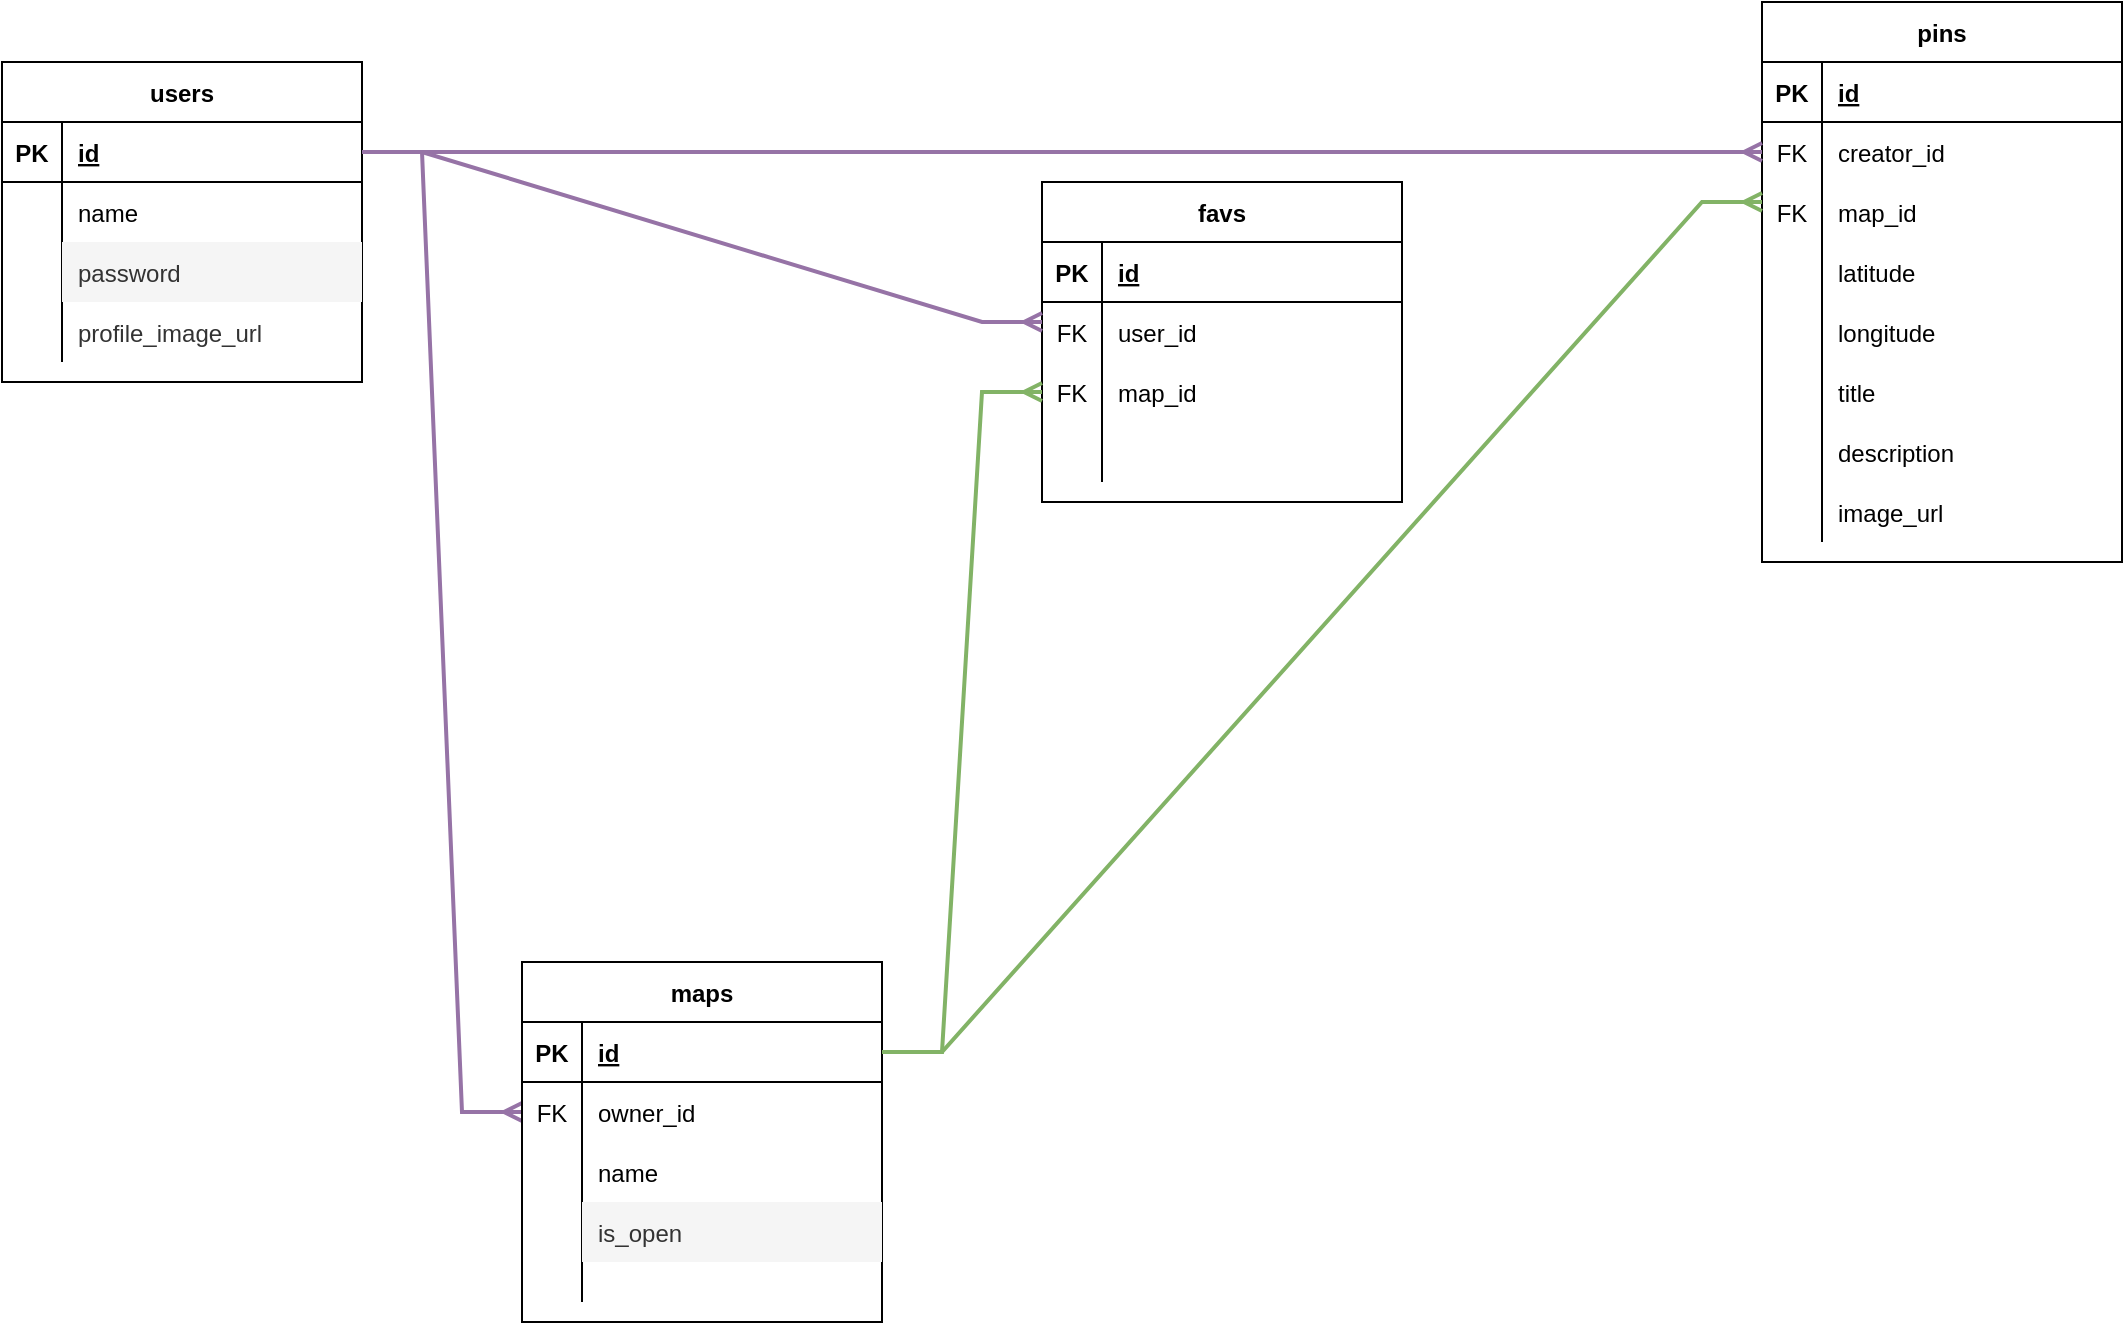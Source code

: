 <mxfile version="17.2.4" type="device"><diagram id="1KfLQPlMEXd0Cl8F74Mz" name="Page-1"><mxGraphModel dx="1211" dy="786" grid="1" gridSize="10" guides="1" tooltips="1" connect="1" arrows="1" fold="1" page="1" pageScale="1" pageWidth="1100" pageHeight="850" math="0" shadow="0"><root><mxCell id="0"/><mxCell id="1" parent="0"/><mxCell id="fwFeG_uhYP0_xYIDxH3w-1" value="" style="edgeStyle=entityRelationEdgeStyle;fontSize=12;html=1;endArrow=ERmany;rounded=0;exitX=1;exitY=0.5;exitDx=0;exitDy=0;entryX=0;entryY=0.5;entryDx=0;entryDy=0;fillColor=#e1d5e7;strokeColor=#9673a6;strokeWidth=2;" parent="1" source="fwFeG_uhYP0_xYIDxH3w-3" target="fwFeG_uhYP0_xYIDxH3w-19" edge="1"><mxGeometry width="100" height="100" relative="1" as="geometry"><mxPoint x="350" y="310" as="sourcePoint"/><mxPoint x="450" y="210" as="targetPoint"/></mxGeometry></mxCell><mxCell id="fwFeG_uhYP0_xYIDxH3w-2" value="users" style="shape=table;startSize=30;container=1;collapsible=1;childLayout=tableLayout;fixedRows=1;rowLines=0;fontStyle=1;align=center;resizeLast=1;" parent="1" vertex="1"><mxGeometry x="20" y="130" width="180" height="160" as="geometry"/></mxCell><mxCell id="fwFeG_uhYP0_xYIDxH3w-3" value="" style="shape=tableRow;horizontal=0;startSize=0;swimlaneHead=0;swimlaneBody=0;fillColor=none;collapsible=0;dropTarget=0;points=[[0,0.5],[1,0.5]];portConstraint=eastwest;top=0;left=0;right=0;bottom=1;" parent="fwFeG_uhYP0_xYIDxH3w-2" vertex="1"><mxGeometry y="30" width="180" height="30" as="geometry"/></mxCell><mxCell id="fwFeG_uhYP0_xYIDxH3w-4" value="PK" style="shape=partialRectangle;connectable=0;fillColor=none;top=0;left=0;bottom=0;right=0;fontStyle=1;overflow=hidden;" parent="fwFeG_uhYP0_xYIDxH3w-3" vertex="1"><mxGeometry width="30" height="30" as="geometry"><mxRectangle width="30" height="30" as="alternateBounds"/></mxGeometry></mxCell><mxCell id="fwFeG_uhYP0_xYIDxH3w-5" value="id" style="shape=partialRectangle;connectable=0;fillColor=none;top=0;left=0;bottom=0;right=0;align=left;spacingLeft=6;fontStyle=5;overflow=hidden;" parent="fwFeG_uhYP0_xYIDxH3w-3" vertex="1"><mxGeometry x="30" width="150" height="30" as="geometry"><mxRectangle width="150" height="30" as="alternateBounds"/></mxGeometry></mxCell><mxCell id="fwFeG_uhYP0_xYIDxH3w-6" value="" style="shape=tableRow;horizontal=0;startSize=0;swimlaneHead=0;swimlaneBody=0;fillColor=none;collapsible=0;dropTarget=0;points=[[0,0.5],[1,0.5]];portConstraint=eastwest;top=0;left=0;right=0;bottom=0;" parent="fwFeG_uhYP0_xYIDxH3w-2" vertex="1"><mxGeometry y="60" width="180" height="30" as="geometry"/></mxCell><mxCell id="fwFeG_uhYP0_xYIDxH3w-7" value="" style="shape=partialRectangle;connectable=0;fillColor=none;top=0;left=0;bottom=0;right=0;editable=1;overflow=hidden;" parent="fwFeG_uhYP0_xYIDxH3w-6" vertex="1"><mxGeometry width="30" height="30" as="geometry"><mxRectangle width="30" height="30" as="alternateBounds"/></mxGeometry></mxCell><mxCell id="fwFeG_uhYP0_xYIDxH3w-8" value="name" style="shape=partialRectangle;connectable=0;fillColor=none;top=0;left=0;bottom=0;right=0;align=left;spacingLeft=6;overflow=hidden;" parent="fwFeG_uhYP0_xYIDxH3w-6" vertex="1"><mxGeometry x="30" width="150" height="30" as="geometry"><mxRectangle width="150" height="30" as="alternateBounds"/></mxGeometry></mxCell><mxCell id="fwFeG_uhYP0_xYIDxH3w-9" value="" style="shape=tableRow;horizontal=0;startSize=0;swimlaneHead=0;swimlaneBody=0;fillColor=none;collapsible=0;dropTarget=0;points=[[0,0.5],[1,0.5]];portConstraint=eastwest;top=0;left=0;right=0;bottom=0;" parent="fwFeG_uhYP0_xYIDxH3w-2" vertex="1"><mxGeometry y="90" width="180" height="30" as="geometry"/></mxCell><mxCell id="fwFeG_uhYP0_xYIDxH3w-10" value="" style="shape=partialRectangle;connectable=0;fillColor=none;top=0;left=0;bottom=0;right=0;editable=1;overflow=hidden;" parent="fwFeG_uhYP0_xYIDxH3w-9" vertex="1"><mxGeometry width="30" height="30" as="geometry"><mxRectangle width="30" height="30" as="alternateBounds"/></mxGeometry></mxCell><mxCell id="fwFeG_uhYP0_xYIDxH3w-11" value="password" style="shape=partialRectangle;connectable=0;fillColor=#f5f5f5;top=0;left=0;bottom=0;right=0;align=left;spacingLeft=6;overflow=hidden;fontColor=#333333;strokeColor=#666666;" parent="fwFeG_uhYP0_xYIDxH3w-9" vertex="1"><mxGeometry x="30" width="150" height="30" as="geometry"><mxRectangle width="150" height="30" as="alternateBounds"/></mxGeometry></mxCell><mxCell id="fwFeG_uhYP0_xYIDxH3w-12" value="" style="shape=tableRow;horizontal=0;startSize=0;swimlaneHead=0;swimlaneBody=0;fillColor=none;collapsible=0;dropTarget=0;points=[[0,0.5],[1,0.5]];portConstraint=eastwest;top=0;left=0;right=0;bottom=0;" parent="fwFeG_uhYP0_xYIDxH3w-2" vertex="1"><mxGeometry y="120" width="180" height="30" as="geometry"/></mxCell><mxCell id="fwFeG_uhYP0_xYIDxH3w-13" value="" style="shape=partialRectangle;connectable=0;fillColor=none;top=0;left=0;bottom=0;right=0;editable=1;overflow=hidden;" parent="fwFeG_uhYP0_xYIDxH3w-12" vertex="1"><mxGeometry width="30" height="30" as="geometry"><mxRectangle width="30" height="30" as="alternateBounds"/></mxGeometry></mxCell><mxCell id="fwFeG_uhYP0_xYIDxH3w-14" value="profile_image_url" style="shape=partialRectangle;connectable=0;fillColor=none;top=0;left=0;bottom=0;right=0;align=left;spacingLeft=6;overflow=hidden;fontColor=#333333;strokeColor=#666666;" parent="fwFeG_uhYP0_xYIDxH3w-12" vertex="1"><mxGeometry x="30" width="150" height="30" as="geometry"><mxRectangle width="150" height="30" as="alternateBounds"/></mxGeometry></mxCell><mxCell id="fwFeG_uhYP0_xYIDxH3w-15" value="maps" style="shape=table;startSize=30;container=1;collapsible=1;childLayout=tableLayout;fixedRows=1;rowLines=0;fontStyle=1;align=center;resizeLast=1;" parent="1" vertex="1"><mxGeometry x="280" y="580" width="180" height="180" as="geometry"/></mxCell><mxCell id="fwFeG_uhYP0_xYIDxH3w-16" value="" style="shape=tableRow;horizontal=0;startSize=0;swimlaneHead=0;swimlaneBody=0;fillColor=none;collapsible=0;dropTarget=0;points=[[0,0.5],[1,0.5]];portConstraint=eastwest;top=0;left=0;right=0;bottom=1;" parent="fwFeG_uhYP0_xYIDxH3w-15" vertex="1"><mxGeometry y="30" width="180" height="30" as="geometry"/></mxCell><mxCell id="fwFeG_uhYP0_xYIDxH3w-17" value="PK" style="shape=partialRectangle;connectable=0;fillColor=none;top=0;left=0;bottom=0;right=0;fontStyle=1;overflow=hidden;" parent="fwFeG_uhYP0_xYIDxH3w-16" vertex="1"><mxGeometry width="30" height="30" as="geometry"><mxRectangle width="30" height="30" as="alternateBounds"/></mxGeometry></mxCell><mxCell id="fwFeG_uhYP0_xYIDxH3w-18" value="id" style="shape=partialRectangle;connectable=0;fillColor=none;top=0;left=0;bottom=0;right=0;align=left;spacingLeft=6;fontStyle=5;overflow=hidden;" parent="fwFeG_uhYP0_xYIDxH3w-16" vertex="1"><mxGeometry x="30" width="150" height="30" as="geometry"><mxRectangle width="150" height="30" as="alternateBounds"/></mxGeometry></mxCell><mxCell id="fwFeG_uhYP0_xYIDxH3w-19" value="" style="shape=tableRow;horizontal=0;startSize=0;swimlaneHead=0;swimlaneBody=0;fillColor=none;collapsible=0;dropTarget=0;points=[[0,0.5],[1,0.5]];portConstraint=eastwest;top=0;left=0;right=0;bottom=0;" parent="fwFeG_uhYP0_xYIDxH3w-15" vertex="1"><mxGeometry y="60" width="180" height="30" as="geometry"/></mxCell><mxCell id="fwFeG_uhYP0_xYIDxH3w-20" value="FK" style="shape=partialRectangle;connectable=0;fillColor=none;top=0;left=0;bottom=0;right=0;editable=1;overflow=hidden;" parent="fwFeG_uhYP0_xYIDxH3w-19" vertex="1"><mxGeometry width="30" height="30" as="geometry"><mxRectangle width="30" height="30" as="alternateBounds"/></mxGeometry></mxCell><mxCell id="fwFeG_uhYP0_xYIDxH3w-21" value="owner_id" style="shape=partialRectangle;connectable=0;fillColor=none;top=0;left=0;bottom=0;right=0;align=left;spacingLeft=6;overflow=hidden;" parent="fwFeG_uhYP0_xYIDxH3w-19" vertex="1"><mxGeometry x="30" width="150" height="30" as="geometry"><mxRectangle width="150" height="30" as="alternateBounds"/></mxGeometry></mxCell><mxCell id="fwFeG_uhYP0_xYIDxH3w-25" value="" style="shape=tableRow;horizontal=0;startSize=0;swimlaneHead=0;swimlaneBody=0;fillColor=none;collapsible=0;dropTarget=0;points=[[0,0.5],[1,0.5]];portConstraint=eastwest;top=0;left=0;right=0;bottom=0;" parent="fwFeG_uhYP0_xYIDxH3w-15" vertex="1"><mxGeometry y="90" width="180" height="30" as="geometry"/></mxCell><mxCell id="fwFeG_uhYP0_xYIDxH3w-26" value="" style="shape=partialRectangle;connectable=0;fillColor=none;top=0;left=0;bottom=0;right=0;editable=1;overflow=hidden;" parent="fwFeG_uhYP0_xYIDxH3w-25" vertex="1"><mxGeometry width="30" height="30" as="geometry"><mxRectangle width="30" height="30" as="alternateBounds"/></mxGeometry></mxCell><mxCell id="fwFeG_uhYP0_xYIDxH3w-27" value="name" style="shape=partialRectangle;connectable=0;fillColor=none;top=0;left=0;bottom=0;right=0;align=left;spacingLeft=6;overflow=hidden;" parent="fwFeG_uhYP0_xYIDxH3w-25" vertex="1"><mxGeometry x="30" width="150" height="30" as="geometry"><mxRectangle width="150" height="30" as="alternateBounds"/></mxGeometry></mxCell><mxCell id="fwFeG_uhYP0_xYIDxH3w-67" value="" style="shape=tableRow;horizontal=0;startSize=0;swimlaneHead=0;swimlaneBody=0;fillColor=none;collapsible=0;dropTarget=0;points=[[0,0.5],[1,0.5]];portConstraint=eastwest;top=0;left=0;right=0;bottom=0;" parent="fwFeG_uhYP0_xYIDxH3w-15" vertex="1"><mxGeometry y="120" width="180" height="30" as="geometry"/></mxCell><mxCell id="fwFeG_uhYP0_xYIDxH3w-68" value="" style="shape=partialRectangle;connectable=0;fillColor=none;top=0;left=0;bottom=0;right=0;editable=1;overflow=hidden;" parent="fwFeG_uhYP0_xYIDxH3w-67" vertex="1"><mxGeometry width="30" height="30" as="geometry"><mxRectangle width="30" height="30" as="alternateBounds"/></mxGeometry></mxCell><mxCell id="fwFeG_uhYP0_xYIDxH3w-69" value="is_open" style="shape=partialRectangle;connectable=0;fillColor=#f5f5f5;top=0;left=0;bottom=0;right=0;align=left;spacingLeft=6;overflow=hidden;fontColor=#333333;strokeColor=#666666;" parent="fwFeG_uhYP0_xYIDxH3w-67" vertex="1"><mxGeometry x="30" width="150" height="30" as="geometry"><mxRectangle width="150" height="30" as="alternateBounds"/></mxGeometry></mxCell><mxCell id="fwFeG_uhYP0_xYIDxH3w-22" value="" style="shape=tableRow;horizontal=0;startSize=0;swimlaneHead=0;swimlaneBody=0;fillColor=none;collapsible=0;dropTarget=0;points=[[0,0.5],[1,0.5]];portConstraint=eastwest;top=0;left=0;right=0;bottom=0;" parent="fwFeG_uhYP0_xYIDxH3w-15" vertex="1"><mxGeometry y="150" width="180" height="20" as="geometry"/></mxCell><mxCell id="fwFeG_uhYP0_xYIDxH3w-23" value="" style="shape=partialRectangle;connectable=0;fillColor=none;top=0;left=0;bottom=0;right=0;editable=1;overflow=hidden;" parent="fwFeG_uhYP0_xYIDxH3w-22" vertex="1"><mxGeometry width="30" height="20" as="geometry"><mxRectangle width="30" height="20" as="alternateBounds"/></mxGeometry></mxCell><mxCell id="fwFeG_uhYP0_xYIDxH3w-24" value="" style="shape=partialRectangle;connectable=0;fillColor=none;top=0;left=0;bottom=0;right=0;align=left;spacingLeft=6;overflow=hidden;fontColor=#333333;strokeColor=#666666;" parent="fwFeG_uhYP0_xYIDxH3w-22" vertex="1"><mxGeometry x="30" width="150" height="20" as="geometry"><mxRectangle width="150" height="20" as="alternateBounds"/></mxGeometry></mxCell><mxCell id="fwFeG_uhYP0_xYIDxH3w-28" value="favs" style="shape=table;startSize=30;container=1;collapsible=1;childLayout=tableLayout;fixedRows=1;rowLines=0;fontStyle=1;align=center;resizeLast=1;" parent="1" vertex="1"><mxGeometry x="540" y="190" width="180" height="160" as="geometry"/></mxCell><mxCell id="fwFeG_uhYP0_xYIDxH3w-29" value="" style="shape=tableRow;horizontal=0;startSize=0;swimlaneHead=0;swimlaneBody=0;fillColor=none;collapsible=0;dropTarget=0;points=[[0,0.5],[1,0.5]];portConstraint=eastwest;top=0;left=0;right=0;bottom=1;" parent="fwFeG_uhYP0_xYIDxH3w-28" vertex="1"><mxGeometry y="30" width="180" height="30" as="geometry"/></mxCell><mxCell id="fwFeG_uhYP0_xYIDxH3w-30" value="PK" style="shape=partialRectangle;connectable=0;fillColor=none;top=0;left=0;bottom=0;right=0;fontStyle=1;overflow=hidden;" parent="fwFeG_uhYP0_xYIDxH3w-29" vertex="1"><mxGeometry width="30" height="30" as="geometry"><mxRectangle width="30" height="30" as="alternateBounds"/></mxGeometry></mxCell><mxCell id="fwFeG_uhYP0_xYIDxH3w-31" value="id" style="shape=partialRectangle;connectable=0;fillColor=none;top=0;left=0;bottom=0;right=0;align=left;spacingLeft=6;fontStyle=5;overflow=hidden;" parent="fwFeG_uhYP0_xYIDxH3w-29" vertex="1"><mxGeometry x="30" width="150" height="30" as="geometry"><mxRectangle width="150" height="30" as="alternateBounds"/></mxGeometry></mxCell><mxCell id="fwFeG_uhYP0_xYIDxH3w-32" value="" style="shape=tableRow;horizontal=0;startSize=0;swimlaneHead=0;swimlaneBody=0;fillColor=none;collapsible=0;dropTarget=0;points=[[0,0.5],[1,0.5]];portConstraint=eastwest;top=0;left=0;right=0;bottom=0;" parent="fwFeG_uhYP0_xYIDxH3w-28" vertex="1"><mxGeometry y="60" width="180" height="30" as="geometry"/></mxCell><mxCell id="fwFeG_uhYP0_xYIDxH3w-33" value="FK" style="shape=partialRectangle;connectable=0;fillColor=none;top=0;left=0;bottom=0;right=0;editable=1;overflow=hidden;" parent="fwFeG_uhYP0_xYIDxH3w-32" vertex="1"><mxGeometry width="30" height="30" as="geometry"><mxRectangle width="30" height="30" as="alternateBounds"/></mxGeometry></mxCell><mxCell id="fwFeG_uhYP0_xYIDxH3w-34" value="user_id" style="shape=partialRectangle;connectable=0;fillColor=none;top=0;left=0;bottom=0;right=0;align=left;spacingLeft=6;overflow=hidden;" parent="fwFeG_uhYP0_xYIDxH3w-32" vertex="1"><mxGeometry x="30" width="150" height="30" as="geometry"><mxRectangle width="150" height="30" as="alternateBounds"/></mxGeometry></mxCell><mxCell id="fwFeG_uhYP0_xYIDxH3w-35" value="" style="shape=tableRow;horizontal=0;startSize=0;swimlaneHead=0;swimlaneBody=0;fillColor=none;collapsible=0;dropTarget=0;points=[[0,0.5],[1,0.5]];portConstraint=eastwest;top=0;left=0;right=0;bottom=0;" parent="fwFeG_uhYP0_xYIDxH3w-28" vertex="1"><mxGeometry y="90" width="180" height="30" as="geometry"/></mxCell><mxCell id="fwFeG_uhYP0_xYIDxH3w-36" value="FK" style="shape=partialRectangle;connectable=0;fillColor=none;top=0;left=0;bottom=0;right=0;editable=1;overflow=hidden;" parent="fwFeG_uhYP0_xYIDxH3w-35" vertex="1"><mxGeometry width="30" height="30" as="geometry"><mxRectangle width="30" height="30" as="alternateBounds"/></mxGeometry></mxCell><mxCell id="fwFeG_uhYP0_xYIDxH3w-37" value="map_id" style="shape=partialRectangle;connectable=0;fillColor=none;top=0;left=0;bottom=0;right=0;align=left;spacingLeft=6;overflow=hidden;" parent="fwFeG_uhYP0_xYIDxH3w-35" vertex="1"><mxGeometry x="30" width="150" height="30" as="geometry"><mxRectangle width="150" height="30" as="alternateBounds"/></mxGeometry></mxCell><mxCell id="fwFeG_uhYP0_xYIDxH3w-38" value="" style="shape=tableRow;horizontal=0;startSize=0;swimlaneHead=0;swimlaneBody=0;fillColor=none;collapsible=0;dropTarget=0;points=[[0,0.5],[1,0.5]];portConstraint=eastwest;top=0;left=0;right=0;bottom=0;" parent="fwFeG_uhYP0_xYIDxH3w-28" vertex="1"><mxGeometry y="120" width="180" height="30" as="geometry"/></mxCell><mxCell id="fwFeG_uhYP0_xYIDxH3w-39" value="" style="shape=partialRectangle;connectable=0;fillColor=none;top=0;left=0;bottom=0;right=0;editable=1;overflow=hidden;" parent="fwFeG_uhYP0_xYIDxH3w-38" vertex="1"><mxGeometry width="30" height="30" as="geometry"><mxRectangle width="30" height="30" as="alternateBounds"/></mxGeometry></mxCell><mxCell id="fwFeG_uhYP0_xYIDxH3w-40" value="" style="shape=partialRectangle;connectable=0;fillColor=none;top=0;left=0;bottom=0;right=0;align=left;spacingLeft=6;overflow=hidden;fontColor=#333333;strokeColor=#666666;" parent="fwFeG_uhYP0_xYIDxH3w-38" vertex="1"><mxGeometry x="30" width="150" height="30" as="geometry"><mxRectangle width="150" height="30" as="alternateBounds"/></mxGeometry></mxCell><mxCell id="fwFeG_uhYP0_xYIDxH3w-41" value="pins" style="shape=table;startSize=30;container=1;collapsible=1;childLayout=tableLayout;fixedRows=1;rowLines=0;fontStyle=1;align=center;resizeLast=1;" parent="1" vertex="1"><mxGeometry x="900" y="100" width="180" height="280" as="geometry"/></mxCell><mxCell id="fwFeG_uhYP0_xYIDxH3w-42" value="" style="shape=tableRow;horizontal=0;startSize=0;swimlaneHead=0;swimlaneBody=0;fillColor=none;collapsible=0;dropTarget=0;points=[[0,0.5],[1,0.5]];portConstraint=eastwest;top=0;left=0;right=0;bottom=1;" parent="fwFeG_uhYP0_xYIDxH3w-41" vertex="1"><mxGeometry y="30" width="180" height="30" as="geometry"/></mxCell><mxCell id="fwFeG_uhYP0_xYIDxH3w-43" value="PK" style="shape=partialRectangle;connectable=0;fillColor=none;top=0;left=0;bottom=0;right=0;fontStyle=1;overflow=hidden;" parent="fwFeG_uhYP0_xYIDxH3w-42" vertex="1"><mxGeometry width="30" height="30" as="geometry"><mxRectangle width="30" height="30" as="alternateBounds"/></mxGeometry></mxCell><mxCell id="fwFeG_uhYP0_xYIDxH3w-44" value="id" style="shape=partialRectangle;connectable=0;fillColor=none;top=0;left=0;bottom=0;right=0;align=left;spacingLeft=6;fontStyle=5;overflow=hidden;" parent="fwFeG_uhYP0_xYIDxH3w-42" vertex="1"><mxGeometry x="30" width="150" height="30" as="geometry"><mxRectangle width="150" height="30" as="alternateBounds"/></mxGeometry></mxCell><mxCell id="fwFeG_uhYP0_xYIDxH3w-45" value="" style="shape=tableRow;horizontal=0;startSize=0;swimlaneHead=0;swimlaneBody=0;fillColor=none;collapsible=0;dropTarget=0;points=[[0,0.5],[1,0.5]];portConstraint=eastwest;top=0;left=0;right=0;bottom=0;" parent="fwFeG_uhYP0_xYIDxH3w-41" vertex="1"><mxGeometry y="60" width="180" height="30" as="geometry"/></mxCell><mxCell id="fwFeG_uhYP0_xYIDxH3w-46" value="FK" style="shape=partialRectangle;connectable=0;fillColor=none;top=0;left=0;bottom=0;right=0;editable=1;overflow=hidden;" parent="fwFeG_uhYP0_xYIDxH3w-45" vertex="1"><mxGeometry width="30" height="30" as="geometry"><mxRectangle width="30" height="30" as="alternateBounds"/></mxGeometry></mxCell><mxCell id="fwFeG_uhYP0_xYIDxH3w-47" value="creator_id" style="shape=partialRectangle;connectable=0;fillColor=none;top=0;left=0;bottom=0;right=0;align=left;spacingLeft=6;overflow=hidden;" parent="fwFeG_uhYP0_xYIDxH3w-45" vertex="1"><mxGeometry x="30" width="150" height="30" as="geometry"><mxRectangle width="150" height="30" as="alternateBounds"/></mxGeometry></mxCell><mxCell id="fwFeG_uhYP0_xYIDxH3w-48" value="" style="shape=tableRow;horizontal=0;startSize=0;swimlaneHead=0;swimlaneBody=0;fillColor=none;collapsible=0;dropTarget=0;points=[[0,0.5],[1,0.5]];portConstraint=eastwest;top=0;left=0;right=0;bottom=0;" parent="fwFeG_uhYP0_xYIDxH3w-41" vertex="1"><mxGeometry y="90" width="180" height="30" as="geometry"/></mxCell><mxCell id="fwFeG_uhYP0_xYIDxH3w-49" value="FK" style="shape=partialRectangle;connectable=0;fillColor=none;top=0;left=0;bottom=0;right=0;editable=1;overflow=hidden;" parent="fwFeG_uhYP0_xYIDxH3w-48" vertex="1"><mxGeometry width="30" height="30" as="geometry"><mxRectangle width="30" height="30" as="alternateBounds"/></mxGeometry></mxCell><mxCell id="fwFeG_uhYP0_xYIDxH3w-50" value="map_id" style="shape=partialRectangle;connectable=0;fillColor=none;top=0;left=0;bottom=0;right=0;align=left;spacingLeft=6;overflow=hidden;" parent="fwFeG_uhYP0_xYIDxH3w-48" vertex="1"><mxGeometry x="30" width="150" height="30" as="geometry"><mxRectangle width="150" height="30" as="alternateBounds"/></mxGeometry></mxCell><mxCell id="fwFeG_uhYP0_xYIDxH3w-51" value="" style="shape=tableRow;horizontal=0;startSize=0;swimlaneHead=0;swimlaneBody=0;fillColor=none;collapsible=0;dropTarget=0;points=[[0,0.5],[1,0.5]];portConstraint=eastwest;top=0;left=0;right=0;bottom=0;" parent="fwFeG_uhYP0_xYIDxH3w-41" vertex="1"><mxGeometry y="120" width="180" height="30" as="geometry"/></mxCell><mxCell id="fwFeG_uhYP0_xYIDxH3w-52" value="" style="shape=partialRectangle;connectable=0;fillColor=none;top=0;left=0;bottom=0;right=0;editable=1;overflow=hidden;" parent="fwFeG_uhYP0_xYIDxH3w-51" vertex="1"><mxGeometry width="30" height="30" as="geometry"><mxRectangle width="30" height="30" as="alternateBounds"/></mxGeometry></mxCell><mxCell id="fwFeG_uhYP0_xYIDxH3w-53" value="latitude" style="shape=partialRectangle;connectable=0;top=0;left=0;bottom=0;right=0;align=left;spacingLeft=6;overflow=hidden;fillColor=none;" parent="fwFeG_uhYP0_xYIDxH3w-51" vertex="1"><mxGeometry x="30" width="150" height="30" as="geometry"><mxRectangle width="150" height="30" as="alternateBounds"/></mxGeometry></mxCell><mxCell id="fwFeG_uhYP0_xYIDxH3w-56" value="" style="shape=tableRow;horizontal=0;startSize=0;swimlaneHead=0;swimlaneBody=0;fillColor=none;collapsible=0;dropTarget=0;points=[[0,0.5],[1,0.5]];portConstraint=eastwest;top=0;left=0;right=0;bottom=0;" parent="fwFeG_uhYP0_xYIDxH3w-41" vertex="1"><mxGeometry y="150" width="180" height="30" as="geometry"/></mxCell><mxCell id="fwFeG_uhYP0_xYIDxH3w-57" value="" style="shape=partialRectangle;connectable=0;fillColor=none;top=0;left=0;bottom=0;right=0;editable=1;overflow=hidden;" parent="fwFeG_uhYP0_xYIDxH3w-56" vertex="1"><mxGeometry width="30" height="30" as="geometry"><mxRectangle width="30" height="30" as="alternateBounds"/></mxGeometry></mxCell><mxCell id="fwFeG_uhYP0_xYIDxH3w-58" value="longitude" style="shape=partialRectangle;connectable=0;fillColor=none;top=0;left=0;bottom=0;right=0;align=left;spacingLeft=6;overflow=hidden;" parent="fwFeG_uhYP0_xYIDxH3w-56" vertex="1"><mxGeometry x="30" width="150" height="30" as="geometry"><mxRectangle width="150" height="30" as="alternateBounds"/></mxGeometry></mxCell><mxCell id="fwFeG_uhYP0_xYIDxH3w-59" value="" style="shape=tableRow;horizontal=0;startSize=0;swimlaneHead=0;swimlaneBody=0;fillColor=none;collapsible=0;dropTarget=0;points=[[0,0.5],[1,0.5]];portConstraint=eastwest;top=0;left=0;right=0;bottom=0;" parent="fwFeG_uhYP0_xYIDxH3w-41" vertex="1"><mxGeometry y="180" width="180" height="30" as="geometry"/></mxCell><mxCell id="fwFeG_uhYP0_xYIDxH3w-60" value="" style="shape=partialRectangle;connectable=0;fillColor=none;top=0;left=0;bottom=0;right=0;editable=1;overflow=hidden;" parent="fwFeG_uhYP0_xYIDxH3w-59" vertex="1"><mxGeometry width="30" height="30" as="geometry"><mxRectangle width="30" height="30" as="alternateBounds"/></mxGeometry></mxCell><mxCell id="fwFeG_uhYP0_xYIDxH3w-61" value="title" style="shape=partialRectangle;connectable=0;fillColor=none;top=0;left=0;bottom=0;right=0;align=left;spacingLeft=6;overflow=hidden;" parent="fwFeG_uhYP0_xYIDxH3w-59" vertex="1"><mxGeometry x="30" width="150" height="30" as="geometry"><mxRectangle width="150" height="30" as="alternateBounds"/></mxGeometry></mxCell><mxCell id="fwFeG_uhYP0_xYIDxH3w-70" value="" style="shape=tableRow;horizontal=0;startSize=0;swimlaneHead=0;swimlaneBody=0;fillColor=none;collapsible=0;dropTarget=0;points=[[0,0.5],[1,0.5]];portConstraint=eastwest;top=0;left=0;right=0;bottom=0;" parent="fwFeG_uhYP0_xYIDxH3w-41" vertex="1"><mxGeometry y="210" width="180" height="30" as="geometry"/></mxCell><mxCell id="fwFeG_uhYP0_xYIDxH3w-71" value="" style="shape=partialRectangle;connectable=0;fillColor=none;top=0;left=0;bottom=0;right=0;editable=1;overflow=hidden;" parent="fwFeG_uhYP0_xYIDxH3w-70" vertex="1"><mxGeometry width="30" height="30" as="geometry"><mxRectangle width="30" height="30" as="alternateBounds"/></mxGeometry></mxCell><mxCell id="fwFeG_uhYP0_xYIDxH3w-72" value="description" style="shape=partialRectangle;connectable=0;fillColor=none;top=0;left=0;bottom=0;right=0;align=left;spacingLeft=6;overflow=hidden;" parent="fwFeG_uhYP0_xYIDxH3w-70" vertex="1"><mxGeometry x="30" width="150" height="30" as="geometry"><mxRectangle width="150" height="30" as="alternateBounds"/></mxGeometry></mxCell><mxCell id="fwFeG_uhYP0_xYIDxH3w-73" value="" style="shape=tableRow;horizontal=0;startSize=0;swimlaneHead=0;swimlaneBody=0;fillColor=none;collapsible=0;dropTarget=0;points=[[0,0.5],[1,0.5]];portConstraint=eastwest;top=0;left=0;right=0;bottom=0;" parent="fwFeG_uhYP0_xYIDxH3w-41" vertex="1"><mxGeometry y="240" width="180" height="30" as="geometry"/></mxCell><mxCell id="fwFeG_uhYP0_xYIDxH3w-74" value="" style="shape=partialRectangle;connectable=0;fillColor=none;top=0;left=0;bottom=0;right=0;editable=1;overflow=hidden;" parent="fwFeG_uhYP0_xYIDxH3w-73" vertex="1"><mxGeometry width="30" height="30" as="geometry"><mxRectangle width="30" height="30" as="alternateBounds"/></mxGeometry></mxCell><mxCell id="fwFeG_uhYP0_xYIDxH3w-75" value="image_url" style="shape=partialRectangle;connectable=0;fillColor=none;top=0;left=0;bottom=0;right=0;align=left;spacingLeft=6;overflow=hidden;" parent="fwFeG_uhYP0_xYIDxH3w-73" vertex="1"><mxGeometry x="30" width="150" height="30" as="geometry"><mxRectangle width="150" height="30" as="alternateBounds"/></mxGeometry></mxCell><mxCell id="fwFeG_uhYP0_xYIDxH3w-54" value="" style="edgeStyle=entityRelationEdgeStyle;fontSize=12;html=1;endArrow=ERmany;rounded=0;exitX=1;exitY=0.5;exitDx=0;exitDy=0;entryX=0;entryY=0.5;entryDx=0;entryDy=0;fillColor=#e1d5e7;strokeColor=#9673a6;strokeWidth=2;" parent="1" source="fwFeG_uhYP0_xYIDxH3w-3" target="fwFeG_uhYP0_xYIDxH3w-45" edge="1"><mxGeometry width="100" height="100" relative="1" as="geometry"><mxPoint x="400" y="310" as="sourcePoint"/><mxPoint x="510" y="320" as="targetPoint"/></mxGeometry></mxCell><mxCell id="fwFeG_uhYP0_xYIDxH3w-55" value="" style="edgeStyle=entityRelationEdgeStyle;fontSize=12;html=1;endArrow=ERmany;rounded=0;exitX=1;exitY=0.5;exitDx=0;exitDy=0;entryX=0;entryY=0.333;entryDx=0;entryDy=0;entryPerimeter=0;fillColor=#d5e8d4;strokeColor=#82b366;strokeWidth=2;" parent="1" source="fwFeG_uhYP0_xYIDxH3w-16" target="fwFeG_uhYP0_xYIDxH3w-48" edge="1"><mxGeometry width="100" height="100" relative="1" as="geometry"><mxPoint x="630" y="90" as="sourcePoint"/><mxPoint x="820" y="330" as="targetPoint"/></mxGeometry></mxCell><mxCell id="fwFeG_uhYP0_xYIDxH3w-62" value="" style="edgeStyle=entityRelationEdgeStyle;fontSize=12;html=1;endArrow=ERmany;rounded=0;entryX=0;entryY=0.333;entryDx=0;entryDy=0;entryPerimeter=0;exitX=1;exitY=0.5;exitDx=0;exitDy=0;strokeWidth=2;fillColor=#e1d5e7;strokeColor=#9673a6;" parent="1" source="fwFeG_uhYP0_xYIDxH3w-3" target="fwFeG_uhYP0_xYIDxH3w-32" edge="1"><mxGeometry width="100" height="100" relative="1" as="geometry"><mxPoint x="260" y="180" as="sourcePoint"/><mxPoint x="640" y="310" as="targetPoint"/></mxGeometry></mxCell><mxCell id="fwFeG_uhYP0_xYIDxH3w-63" value="" style="edgeStyle=entityRelationEdgeStyle;fontSize=12;html=1;endArrow=ERmany;rounded=0;exitX=1;exitY=0.5;exitDx=0;exitDy=0;entryX=0;entryY=0.5;entryDx=0;entryDy=0;fillColor=#d5e8d4;strokeColor=#82b366;strokeWidth=2;" parent="1" source="fwFeG_uhYP0_xYIDxH3w-16" target="fwFeG_uhYP0_xYIDxH3w-35" edge="1"><mxGeometry width="100" height="100" relative="1" as="geometry"><mxPoint x="540" y="410" as="sourcePoint"/><mxPoint x="640" y="310" as="targetPoint"/></mxGeometry></mxCell></root></mxGraphModel></diagram></mxfile>